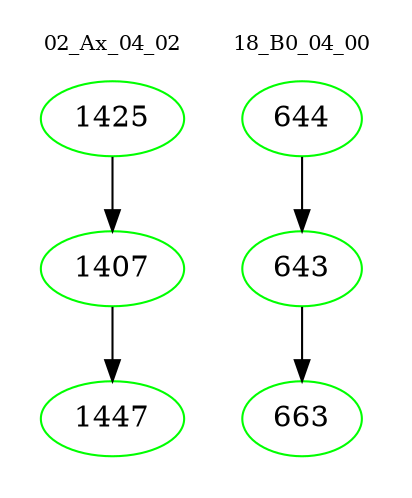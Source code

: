 digraph{
subgraph cluster_0 {
color = white
label = "02_Ax_04_02";
fontsize=10;
T0_1425 [label="1425", color="green"]
T0_1425 -> T0_1407 [color="black"]
T0_1407 [label="1407", color="green"]
T0_1407 -> T0_1447 [color="black"]
T0_1447 [label="1447", color="green"]
}
subgraph cluster_1 {
color = white
label = "18_B0_04_00";
fontsize=10;
T1_644 [label="644", color="green"]
T1_644 -> T1_643 [color="black"]
T1_643 [label="643", color="green"]
T1_643 -> T1_663 [color="black"]
T1_663 [label="663", color="green"]
}
}
